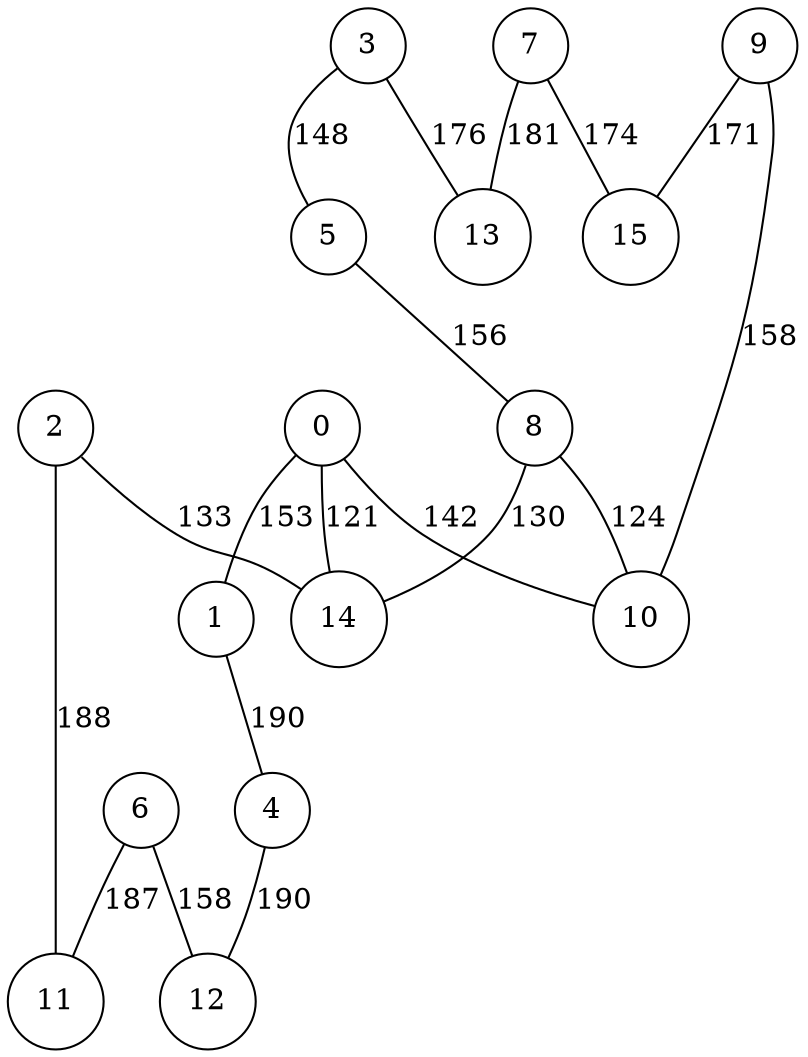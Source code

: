 graph qubit_interaction_graph {
    node [shape=circle];
    0 -- 1 [label=153];
    0 -- 10 [label=142];
    0 -- 14 [label=121];
    1 -- 4 [label=190];
    2 -- 11 [label=188];
    2 -- 14 [label=133];
    3 -- 13 [label=176];
    3 -- 5 [label=148];
    4 -- 12 [label=190];
    5 -- 8 [label=156];
    6 -- 12 [label=158];
    6 -- 11 [label=187];
    7 -- 15 [label=174];
    7 -- 13 [label=181];
    8 -- 10 [label=124];
    8 -- 14 [label=130];
    9 -- 10 [label=158];
    9 -- 15 [label=171];
}